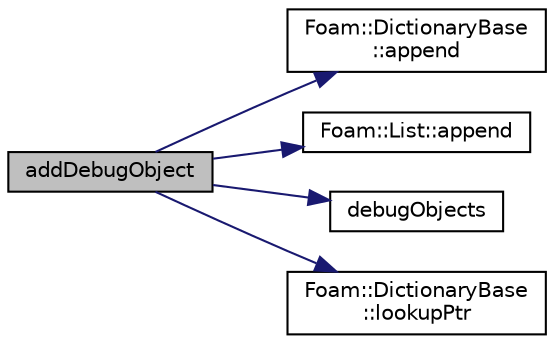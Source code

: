 digraph "addDebugObject"
{
  bgcolor="transparent";
  edge [fontname="Helvetica",fontsize="10",labelfontname="Helvetica",labelfontsize="10"];
  node [fontname="Helvetica",fontsize="10",shape=record];
  rankdir="LR";
  Node4386 [label="addDebugObject",height=0.2,width=0.4,color="black", fillcolor="grey75", style="filled", fontcolor="black"];
  Node4386 -> Node4387 [color="midnightblue",fontsize="10",style="solid",fontname="Helvetica"];
  Node4387 [label="Foam::DictionaryBase\l::append",height=0.2,width=0.4,color="black",URL="$a26805.html#a7d32913c049313f63764cfcad36f372e",tooltip="Add at tail of dictionary. "];
  Node4386 -> Node4388 [color="midnightblue",fontsize="10",style="solid",fontname="Helvetica"];
  Node4388 [label="Foam::List::append",height=0.2,width=0.4,color="black",URL="$a26833.html#a399dd2bf0d9a32016717dc90126f016b",tooltip="Append an element at the end of the list. "];
  Node4386 -> Node4389 [color="midnightblue",fontsize="10",style="solid",fontname="Helvetica"];
  Node4389 [label="debugObjects",height=0.2,width=0.4,color="black",URL="$a21894.html#ac9e85bdf299b2c8e49d4e83a9515c6fb",tooltip="Get access to registered debug switch objects. "];
  Node4386 -> Node4390 [color="midnightblue",fontsize="10",style="solid",fontname="Helvetica"];
  Node4390 [label="Foam::DictionaryBase\l::lookupPtr",height=0.2,width=0.4,color="black",URL="$a26805.html#ab01c63c55a0fccd0de22cd0e55516fa4",tooltip="Find and return an entry if present, otherwise return nullptr. "];
}

